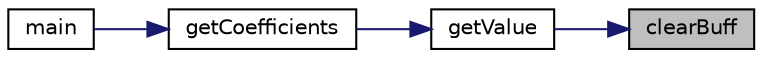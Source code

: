 digraph "clearBuff"
{
 // LATEX_PDF_SIZE
  edge [fontname="Helvetica",fontsize="10",labelfontname="Helvetica",labelfontsize="10"];
  node [fontname="Helvetica",fontsize="10",shape=record];
  rankdir="RL";
  Node1 [label="clearBuff",height=0.2,width=0.4,color="black", fillcolor="grey75", style="filled", fontcolor="black",tooltip=" "];
  Node1 -> Node2 [dir="back",color="midnightblue",fontsize="10",style="solid",fontname="Helvetica"];
  Node2 [label="getValue",height=0.2,width=0.4,color="black", fillcolor="white", style="filled",URL="$_source_8cpp.html#ab1d0b157faadb82efa9102d12fe97e5f",tooltip="asks for enter double input to console until input is correct"];
  Node2 -> Node3 [dir="back",color="midnightblue",fontsize="10",style="solid",fontname="Helvetica"];
  Node3 [label="getCoefficients",height=0.2,width=0.4,color="black", fillcolor="white", style="filled",URL="$_source_8cpp.html#a6a1eedd89ebad5e93563be37d2d4b0a0",tooltip="gets coefficients for quadratic equation from user by console input"];
  Node3 -> Node4 [dir="back",color="midnightblue",fontsize="10",style="solid",fontname="Helvetica"];
  Node4 [label="main",height=0.2,width=0.4,color="black", fillcolor="white", style="filled",URL="$_source_8cpp.html#ae66f6b31b5ad750f1fe042a706a4e3d4",tooltip=" "];
}
